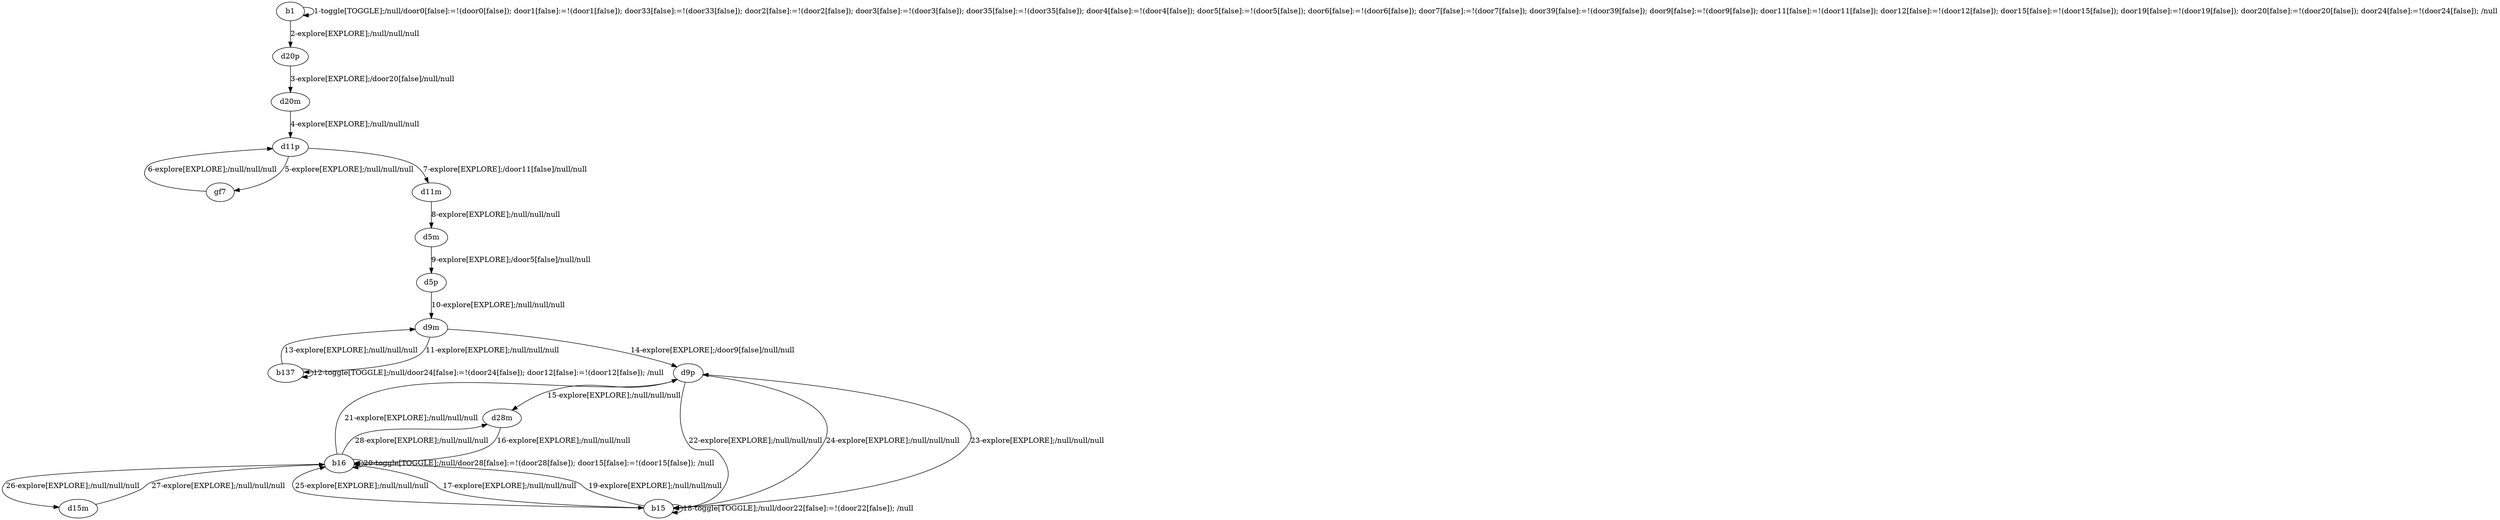 # Total number of goals covered by this test: 1
# b16 --> d28m

digraph g {
"b1" -> "b1" [label = "1-toggle[TOGGLE];/null/door0[false]:=!(door0[false]); door1[false]:=!(door1[false]); door33[false]:=!(door33[false]); door2[false]:=!(door2[false]); door3[false]:=!(door3[false]); door35[false]:=!(door35[false]); door4[false]:=!(door4[false]); door5[false]:=!(door5[false]); door6[false]:=!(door6[false]); door7[false]:=!(door7[false]); door39[false]:=!(door39[false]); door9[false]:=!(door9[false]); door11[false]:=!(door11[false]); door12[false]:=!(door12[false]); door15[false]:=!(door15[false]); door19[false]:=!(door19[false]); door20[false]:=!(door20[false]); door24[false]:=!(door24[false]); /null"];
"b1" -> "d20p" [label = "2-explore[EXPLORE];/null/null/null"];
"d20p" -> "d20m" [label = "3-explore[EXPLORE];/door20[false]/null/null"];
"d20m" -> "d11p" [label = "4-explore[EXPLORE];/null/null/null"];
"d11p" -> "gf7" [label = "5-explore[EXPLORE];/null/null/null"];
"gf7" -> "d11p" [label = "6-explore[EXPLORE];/null/null/null"];
"d11p" -> "d11m" [label = "7-explore[EXPLORE];/door11[false]/null/null"];
"d11m" -> "d5m" [label = "8-explore[EXPLORE];/null/null/null"];
"d5m" -> "d5p" [label = "9-explore[EXPLORE];/door5[false]/null/null"];
"d5p" -> "d9m" [label = "10-explore[EXPLORE];/null/null/null"];
"d9m" -> "b137" [label = "11-explore[EXPLORE];/null/null/null"];
"b137" -> "b137" [label = "12-toggle[TOGGLE];/null/door24[false]:=!(door24[false]); door12[false]:=!(door12[false]); /null"];
"b137" -> "d9m" [label = "13-explore[EXPLORE];/null/null/null"];
"d9m" -> "d9p" [label = "14-explore[EXPLORE];/door9[false]/null/null"];
"d9p" -> "d28m" [label = "15-explore[EXPLORE];/null/null/null"];
"d28m" -> "b16" [label = "16-explore[EXPLORE];/null/null/null"];
"b16" -> "b15" [label = "17-explore[EXPLORE];/null/null/null"];
"b15" -> "b15" [label = "18-toggle[TOGGLE];/null/door22[false]:=!(door22[false]); /null"];
"b15" -> "b16" [label = "19-explore[EXPLORE];/null/null/null"];
"b16" -> "b16" [label = "20-toggle[TOGGLE];/null/door28[false]:=!(door28[false]); door15[false]:=!(door15[false]); /null"];
"b16" -> "d9p" [label = "21-explore[EXPLORE];/null/null/null"];
"d9p" -> "b15" [label = "22-explore[EXPLORE];/null/null/null"];
"b15" -> "d9p" [label = "23-explore[EXPLORE];/null/null/null"];
"d9p" -> "b15" [label = "24-explore[EXPLORE];/null/null/null"];
"b15" -> "b16" [label = "25-explore[EXPLORE];/null/null/null"];
"b16" -> "d15m" [label = "26-explore[EXPLORE];/null/null/null"];
"d15m" -> "b16" [label = "27-explore[EXPLORE];/null/null/null"];
"b16" -> "d28m" [label = "28-explore[EXPLORE];/null/null/null"];
}